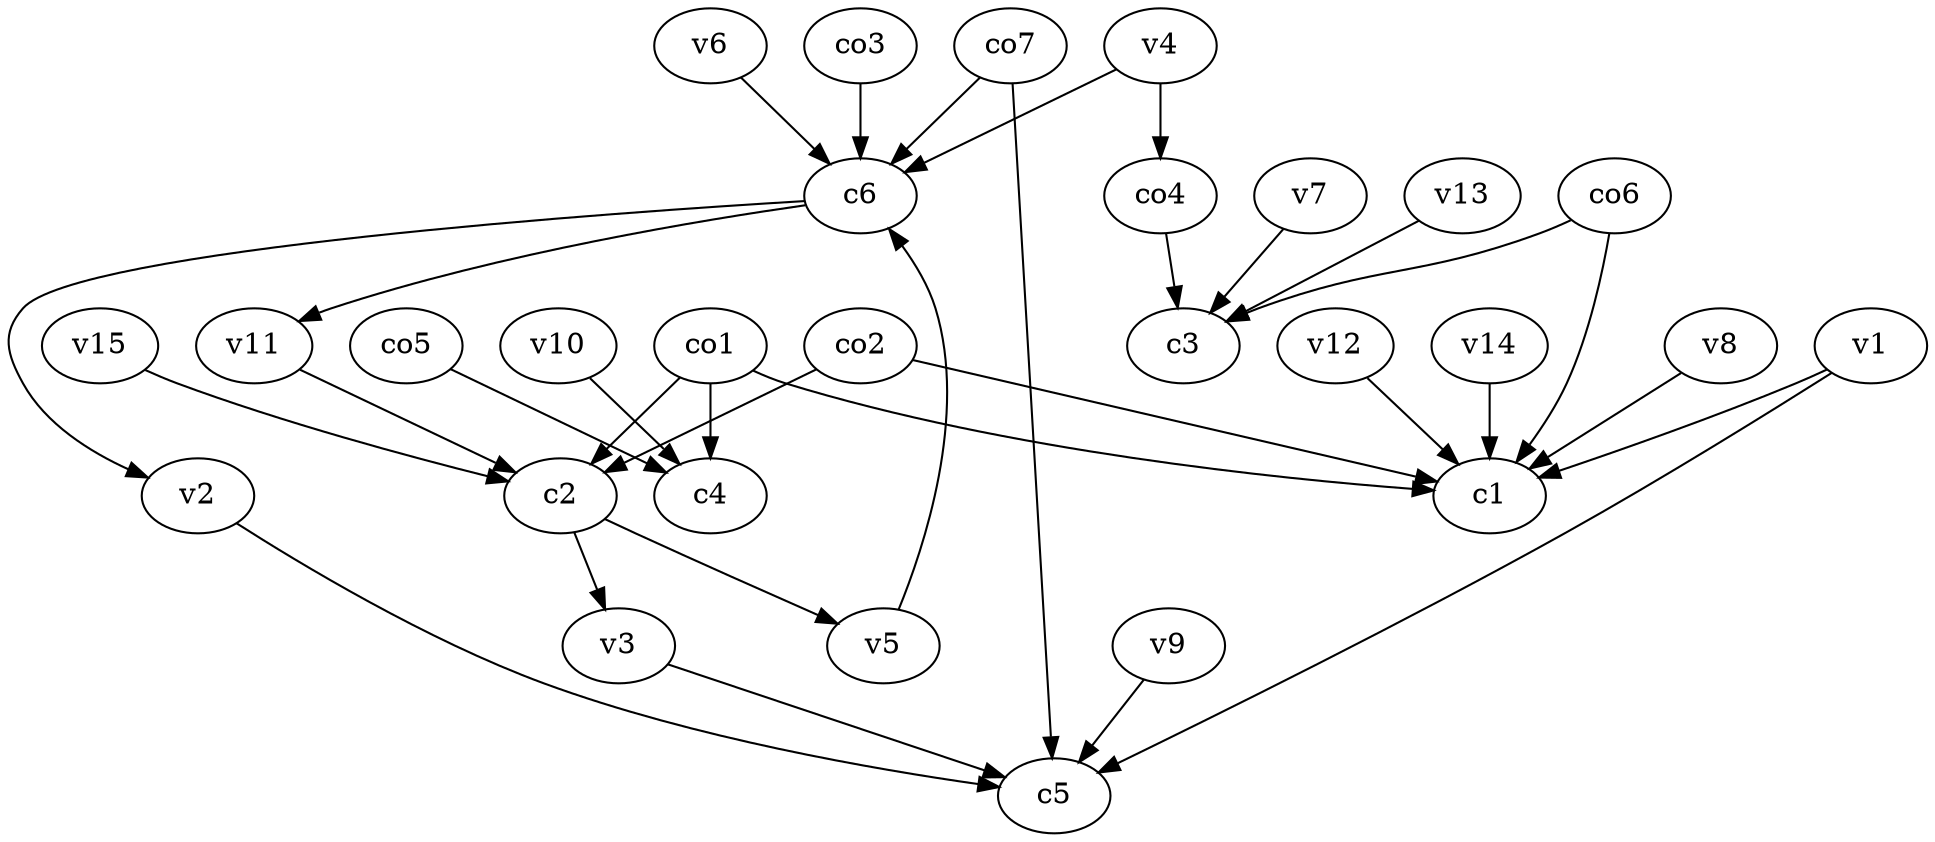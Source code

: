 strict digraph  {
c1;
c2;
c3;
c4;
c5;
c6;
v1;
v2;
v3;
v4;
v5;
v6;
v7;
v8;
v9;
v10;
v11;
v12;
v13;
v14;
v15;
co1;
co2;
co3;
co4;
co5;
co6;
co7;
c2 -> v5  [weight=1];
c2 -> v3  [weight=1];
c6 -> v11  [weight=1];
c6 -> v2  [weight=1];
v1 -> c5  [weight=1];
v1 -> c1  [weight=1];
v2 -> c5  [weight=1];
v3 -> c5  [weight=1];
v4 -> c6  [weight=1];
v4 -> co4  [weight=1];
v5 -> c6  [weight=1];
v6 -> c6  [weight=1];
v7 -> c3  [weight=1];
v8 -> c1  [weight=1];
v9 -> c5  [weight=1];
v10 -> c4  [weight=1];
v11 -> c2  [weight=1];
v12 -> c1  [weight=1];
v13 -> c3  [weight=1];
v14 -> c1  [weight=1];
v15 -> c2  [weight=1];
co1 -> c1  [weight=1];
co1 -> c4  [weight=1];
co1 -> c2  [weight=1];
co2 -> c1  [weight=1];
co2 -> c2  [weight=1];
co3 -> c6  [weight=1];
co4 -> c3  [weight=1];
co5 -> c4  [weight=1];
co6 -> c1  [weight=1];
co6 -> c3  [weight=1];
co7 -> c5  [weight=1];
co7 -> c6  [weight=1];
}
